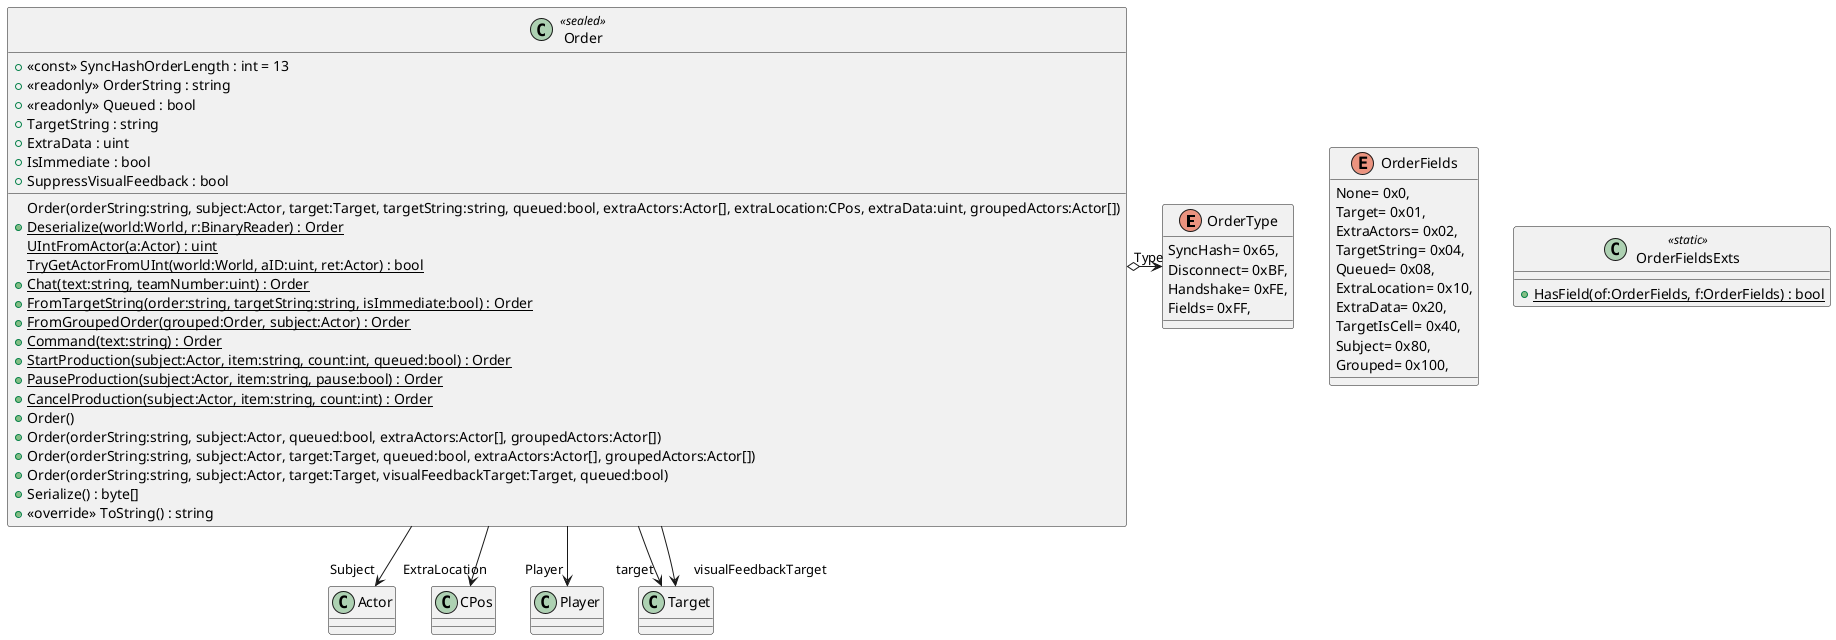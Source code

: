 @startuml
enum OrderType {
    SyncHash= 0x65,
    Disconnect= 0xBF,
    Handshake= 0xFE,
    Fields= 0xFF,
}
enum OrderFields {
    None= 0x0,
    Target= 0x01,
    ExtraActors= 0x02,
    TargetString= 0x04,
    Queued= 0x08,
    ExtraLocation= 0x10,
    ExtraData= 0x20,
    TargetIsCell= 0x40,
    Subject= 0x80,
    Grouped= 0x100,
}
class OrderFieldsExts <<static>> {
    + {static} HasField(of:OrderFields, f:OrderFields) : bool
}
class Order <<sealed>> {
    + <<const>> SyncHashOrderLength : int = 13
    + <<readonly>> OrderString : string
    + <<readonly>> Queued : bool
    + TargetString : string
    + ExtraData : uint
    + IsImmediate : bool
    + SuppressVisualFeedback : bool
    Order(orderString:string, subject:Actor, target:Target, targetString:string, queued:bool, extraActors:Actor[], extraLocation:CPos, extraData:uint, groupedActors:Actor[])
    + {static} Deserialize(world:World, r:BinaryReader) : Order
    {static} UIntFromActor(a:Actor) : uint
    {static} TryGetActorFromUInt(world:World, aID:uint, ret:Actor) : bool
    + {static} Chat(text:string, teamNumber:uint) : Order
    + {static} FromTargetString(order:string, targetString:string, isImmediate:bool) : Order
    + {static} FromGroupedOrder(grouped:Order, subject:Actor) : Order
    + {static} Command(text:string) : Order
    + {static} StartProduction(subject:Actor, item:string, count:int, queued:bool) : Order
    + {static} PauseProduction(subject:Actor, item:string, pause:bool) : Order
    + {static} CancelProduction(subject:Actor, item:string, count:int) : Order
    + Order()
    + Order(orderString:string, subject:Actor, queued:bool, extraActors:Actor[], groupedActors:Actor[])
    + Order(orderString:string, subject:Actor, target:Target, queued:bool, extraActors:Actor[], groupedActors:Actor[])
    + Order(orderString:string, subject:Actor, target:Target, visualFeedbackTarget:Target, queued:bool)
    + Serialize() : byte[]
    + <<override>> ToString() : string
}
Order --> "Subject" Actor
Order --> "ExtraLocation" CPos
Order o-> "Type" OrderType
Order --> "Player" Player
Order --> "target" Target
Order --> "visualFeedbackTarget" Target
@enduml
